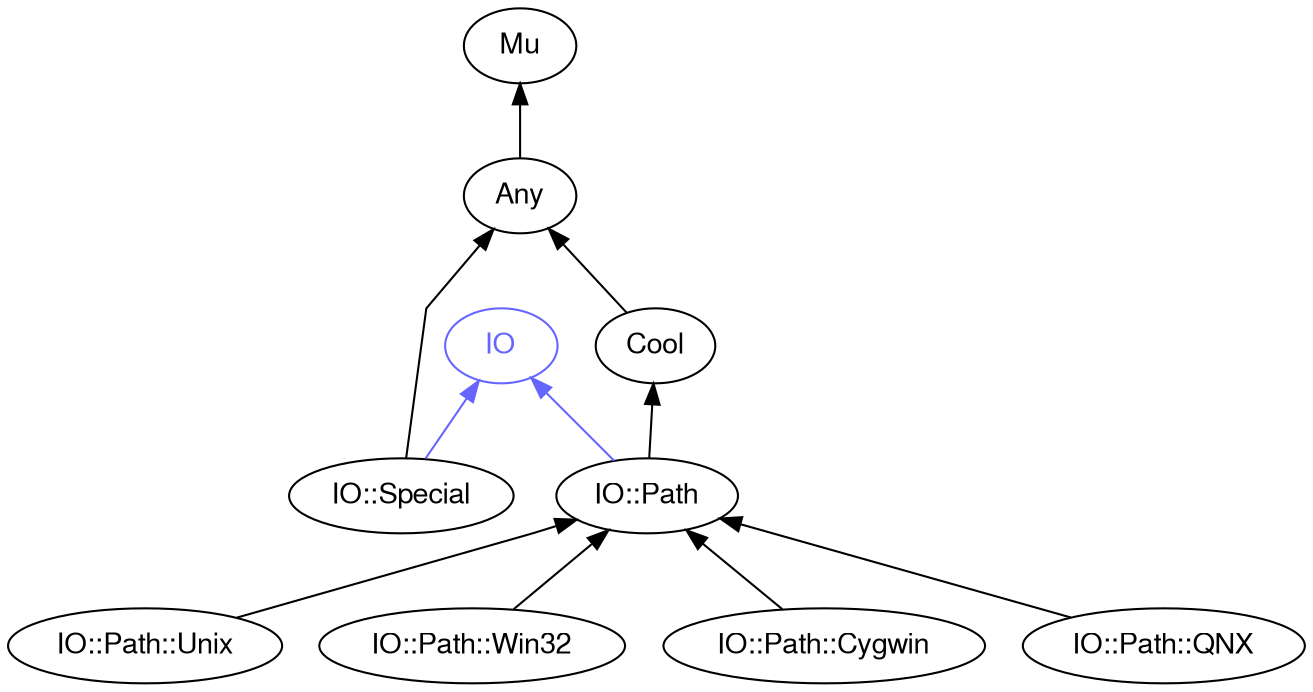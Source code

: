 digraph "perl6-type-graph" {
    rankdir=BT;
    splines=polyline;
    overlap=false; 
    // Types
    "IO" [color="#6666FF", fontcolor="#6666FF", href="/type/IO", fontname="FreeSans"];
    "Mu" [color="#000000", fontcolor="#000000", href="/type/Mu", fontname="FreeSans"];
    "Any" [color="#000000", fontcolor="#000000", href="/type/Any", fontname="FreeSans"];
    "IO::Special" [color="#000000", fontcolor="#000000", href="/type/IO::Special", fontname="FreeSans"];
    "Cool" [color="#000000", fontcolor="#000000", href="/type/Cool", fontname="FreeSans"];
    "IO::Path" [color="#000000", fontcolor="#000000", href="/type/IO::Path", fontname="FreeSans"];
    "IO::Path::Unix" [color="#000000", fontcolor="#000000", href="/type/IO::Path::Unix", fontname="FreeSans"];
    "IO::Path::Win32" [color="#000000", fontcolor="#000000", href="/type/IO::Path::Win32", fontname="FreeSans"];
    "IO::Path::Cygwin" [color="#000000", fontcolor="#000000", href="/type/IO::Path::Cygwin", fontname="FreeSans"];
    "IO::Path::QNX" [color="#000000", fontcolor="#000000", href="/type/IO::Path::QNX", fontname="FreeSans"];

    // Superclasses
    "Any" -> "Mu" [color="#000000"];
    "IO::Special" -> "Any" [color="#000000"];
    "Cool" -> "Any" [color="#000000"];
    "IO::Path" -> "Cool" [color="#000000"];
    "IO::Path::Unix" -> "IO::Path" [color="#000000"];
    "IO::Path::Win32" -> "IO::Path" [color="#000000"];
    "IO::Path::Cygwin" -> "IO::Path" [color="#000000"];
    "IO::Path::QNX" -> "IO::Path" [color="#000000"];

    // Roles
    "IO::Special" -> "IO" [color="#6666FF"];
    "IO::Path" -> "IO" [color="#6666FF"];
}
